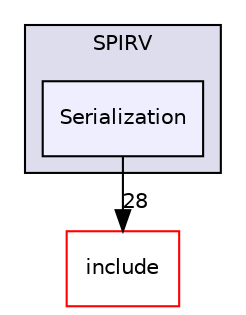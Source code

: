 digraph "lib/Dialect/SPIRV/Serialization" {
  bgcolor=transparent;
  compound=true
  node [ fontsize="10", fontname="Helvetica"];
  edge [ labelfontsize="10", labelfontname="Helvetica"];
  subgraph clusterdir_58b67dd7741112f4b0604641b143e04b {
    graph [ bgcolor="#ddddee", pencolor="black", label="SPIRV" fontname="Helvetica", fontsize="10", URL="dir_58b67dd7741112f4b0604641b143e04b.html"]
  dir_14bb1f447617008d51e9ce8fe3011816 [shape=box, label="Serialization", style="filled", fillcolor="#eeeeff", pencolor="black", URL="dir_14bb1f447617008d51e9ce8fe3011816.html"];
  }
  dir_d44c64559bbebec7f509842c48db8b23 [shape=box label="include" color="red" URL="dir_d44c64559bbebec7f509842c48db8b23.html"];
  dir_14bb1f447617008d51e9ce8fe3011816->dir_d44c64559bbebec7f509842c48db8b23 [headlabel="28", labeldistance=1.5 headhref="dir_000094_000000.html"];
}
